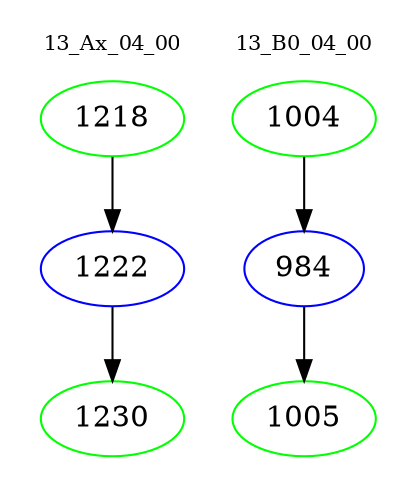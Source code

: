 digraph{
subgraph cluster_0 {
color = white
label = "13_Ax_04_00";
fontsize=10;
T0_1218 [label="1218", color="green"]
T0_1218 -> T0_1222 [color="black"]
T0_1222 [label="1222", color="blue"]
T0_1222 -> T0_1230 [color="black"]
T0_1230 [label="1230", color="green"]
}
subgraph cluster_1 {
color = white
label = "13_B0_04_00";
fontsize=10;
T1_1004 [label="1004", color="green"]
T1_1004 -> T1_984 [color="black"]
T1_984 [label="984", color="blue"]
T1_984 -> T1_1005 [color="black"]
T1_1005 [label="1005", color="green"]
}
}
